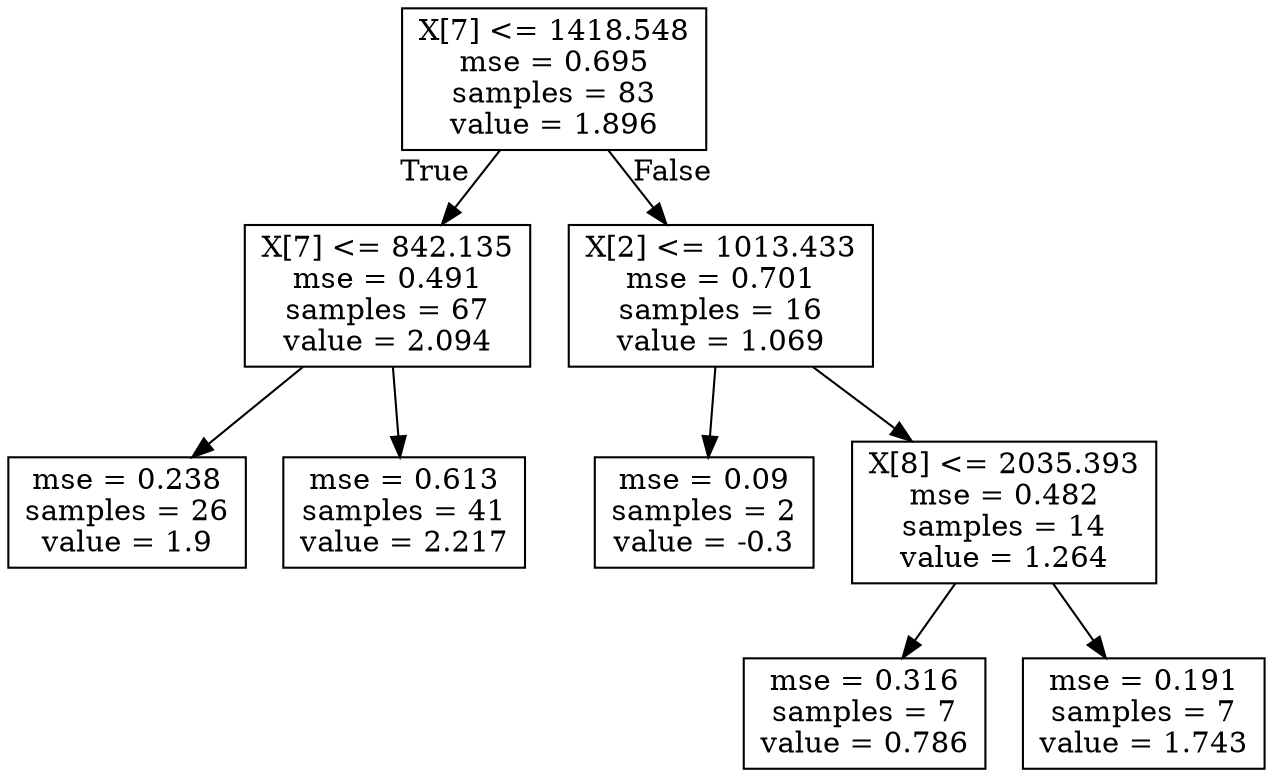 digraph Tree {
node [shape=box] ;
0 [label="X[7] <= 1418.548\nmse = 0.695\nsamples = 83\nvalue = 1.896"] ;
1 [label="X[7] <= 842.135\nmse = 0.491\nsamples = 67\nvalue = 2.094"] ;
0 -> 1 [labeldistance=2.5, labelangle=45, headlabel="True"] ;
7 [label="mse = 0.238\nsamples = 26\nvalue = 1.9"] ;
1 -> 7 ;
8 [label="mse = 0.613\nsamples = 41\nvalue = 2.217"] ;
1 -> 8 ;
2 [label="X[2] <= 1013.433\nmse = 0.701\nsamples = 16\nvalue = 1.069"] ;
0 -> 2 [labeldistance=2.5, labelangle=-45, headlabel="False"] ;
3 [label="mse = 0.09\nsamples = 2\nvalue = -0.3"] ;
2 -> 3 ;
4 [label="X[8] <= 2035.393\nmse = 0.482\nsamples = 14\nvalue = 1.264"] ;
2 -> 4 ;
5 [label="mse = 0.316\nsamples = 7\nvalue = 0.786"] ;
4 -> 5 ;
6 [label="mse = 0.191\nsamples = 7\nvalue = 1.743"] ;
4 -> 6 ;
}